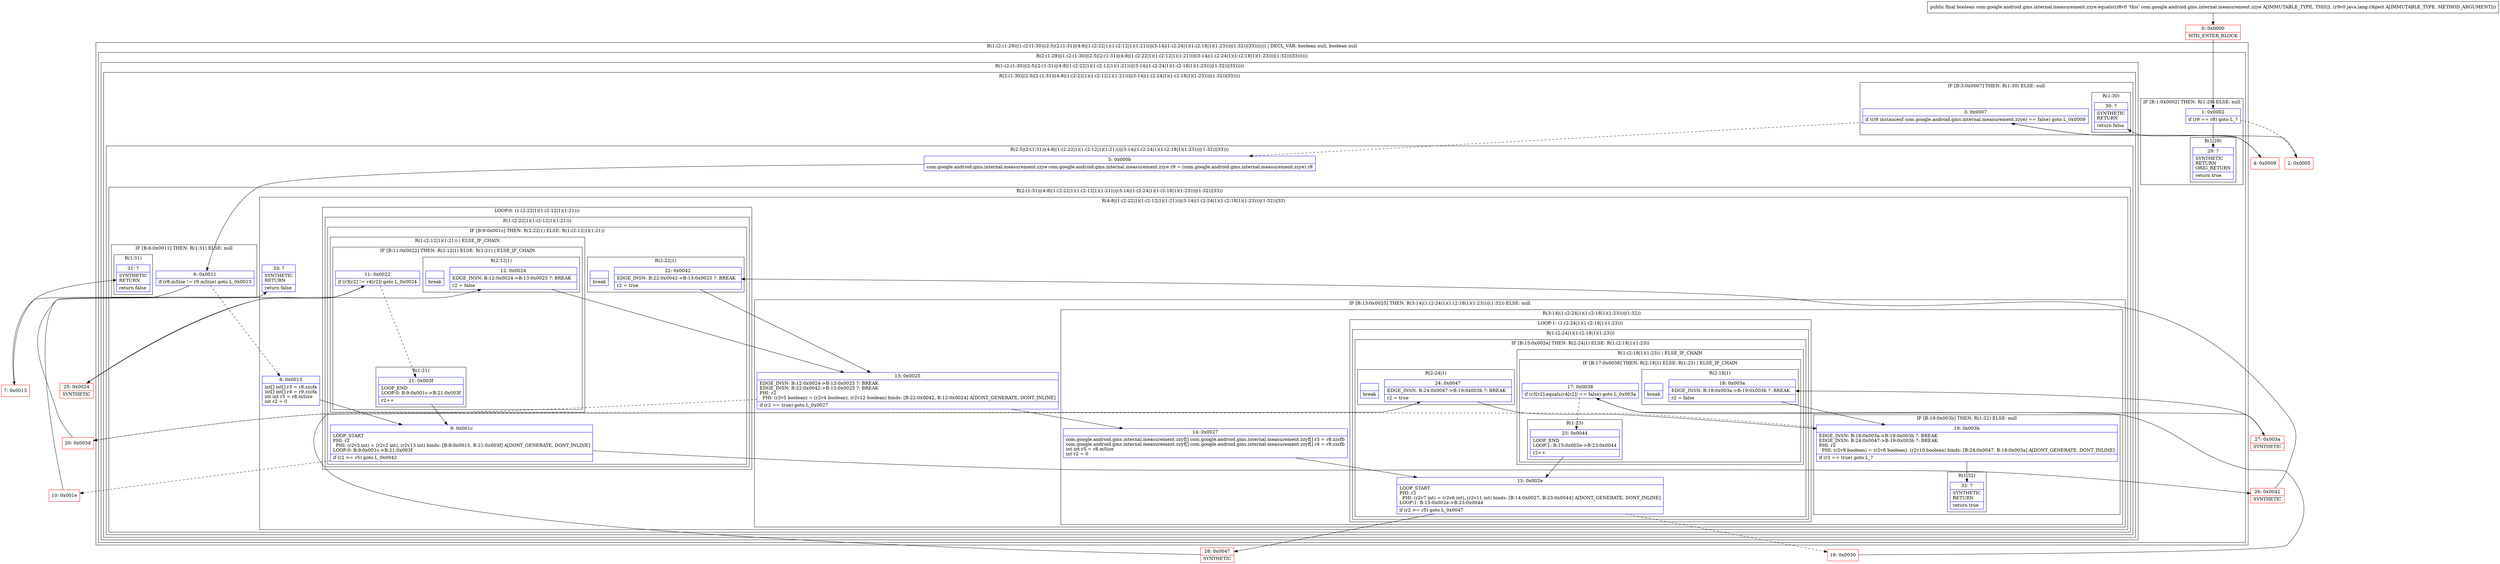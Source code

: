 digraph "CFG forcom.google.android.gms.internal.measurement.zzye.equals(Ljava\/lang\/Object;)Z" {
subgraph cluster_Region_385948589 {
label = "R(1:(2:(1:29)|(1:(2:(1:30)|(2:5|(2:(1:31)|(4:8|(1:(2:22|1)(1:(2:12|1)(1:21)))|(3:14|(1:(2:24|1)(1:(2:18|1)(1:23)))|(1:32))|33))))))) | DECL_VAR: boolean null, boolean null\l";
node [shape=record,color=blue];
subgraph cluster_Region_1019230820 {
label = "R(2:(1:29)|(1:(2:(1:30)|(2:5|(2:(1:31)|(4:8|(1:(2:22|1)(1:(2:12|1)(1:21)))|(3:14|(1:(2:24|1)(1:(2:18|1)(1:23)))|(1:32))|33))))))";
node [shape=record,color=blue];
subgraph cluster_IfRegion_512574910 {
label = "IF [B:1:0x0002] THEN: R(1:29) ELSE: null";
node [shape=record,color=blue];
Node_1 [shape=record,label="{1\:\ 0x0002|if (r9 == r8) goto L_?\l}"];
subgraph cluster_Region_1967863042 {
label = "R(1:29)";
node [shape=record,color=blue];
Node_29 [shape=record,label="{29\:\ ?|SYNTHETIC\lRETURN\lORIG_RETURN\l|return true\l}"];
}
}
subgraph cluster_Region_1787331701 {
label = "R(1:(2:(1:30)|(2:5|(2:(1:31)|(4:8|(1:(2:22|1)(1:(2:12|1)(1:21)))|(3:14|(1:(2:24|1)(1:(2:18|1)(1:23)))|(1:32))|33)))))";
node [shape=record,color=blue];
subgraph cluster_Region_1462145114 {
label = "R(2:(1:30)|(2:5|(2:(1:31)|(4:8|(1:(2:22|1)(1:(2:12|1)(1:21)))|(3:14|(1:(2:24|1)(1:(2:18|1)(1:23)))|(1:32))|33))))";
node [shape=record,color=blue];
subgraph cluster_IfRegion_594710453 {
label = "IF [B:3:0x0007] THEN: R(1:30) ELSE: null";
node [shape=record,color=blue];
Node_3 [shape=record,label="{3\:\ 0x0007|if ((r9 instanceof com.google.android.gms.internal.measurement.zzye) == false) goto L_0x0009\l}"];
subgraph cluster_Region_255679996 {
label = "R(1:30)";
node [shape=record,color=blue];
Node_30 [shape=record,label="{30\:\ ?|SYNTHETIC\lRETURN\l|return false\l}"];
}
}
subgraph cluster_Region_801975460 {
label = "R(2:5|(2:(1:31)|(4:8|(1:(2:22|1)(1:(2:12|1)(1:21)))|(3:14|(1:(2:24|1)(1:(2:18|1)(1:23)))|(1:32))|33)))";
node [shape=record,color=blue];
Node_5 [shape=record,label="{5\:\ 0x000b|com.google.android.gms.internal.measurement.zzye com.google.android.gms.internal.measurement.zzye r9 = (com.google.android.gms.internal.measurement.zzye) r9\l}"];
subgraph cluster_Region_557374274 {
label = "R(2:(1:31)|(4:8|(1:(2:22|1)(1:(2:12|1)(1:21)))|(3:14|(1:(2:24|1)(1:(2:18|1)(1:23)))|(1:32))|33))";
node [shape=record,color=blue];
subgraph cluster_IfRegion_1781434791 {
label = "IF [B:6:0x0011] THEN: R(1:31) ELSE: null";
node [shape=record,color=blue];
Node_6 [shape=record,label="{6\:\ 0x0011|if (r8.mSize != r9.mSize) goto L_0x0013\l}"];
subgraph cluster_Region_1124019071 {
label = "R(1:31)";
node [shape=record,color=blue];
Node_31 [shape=record,label="{31\:\ ?|SYNTHETIC\lRETURN\l|return false\l}"];
}
}
subgraph cluster_Region_1900266180 {
label = "R(4:8|(1:(2:22|1)(1:(2:12|1)(1:21)))|(3:14|(1:(2:24|1)(1:(2:18|1)(1:23)))|(1:32))|33)";
node [shape=record,color=blue];
Node_8 [shape=record,label="{8\:\ 0x0015|int[] int[] r3 = r8.zzcfa\lint[] int[] r4 = r9.zzcfa\lint int r5 = r8.mSize\lint r2 = 0\l}"];
subgraph cluster_LoopRegion_1975983026 {
label = "LOOP:0: (1:(2:22|1)(1:(2:12|1)(1:21)))";
node [shape=record,color=blue];
subgraph cluster_Region_284191307 {
label = "R(1:(2:22|1)(1:(2:12|1)(1:21)))";
node [shape=record,color=blue];
subgraph cluster_IfRegion_2119728122 {
label = "IF [B:9:0x001c] THEN: R(2:22|1) ELSE: R(1:(2:12|1)(1:21))";
node [shape=record,color=blue];
Node_9 [shape=record,label="{9\:\ 0x001c|LOOP_START\lPHI: r2 \l  PHI: (r2v3 int) = (r2v2 int), (r2v13 int) binds: [B:8:0x0015, B:21:0x003f] A[DONT_GENERATE, DONT_INLINE]\lLOOP:0: B:9:0x001c\-\>B:21:0x003f\l|if (r2 \>= r5) goto L_0x0042\l}"];
subgraph cluster_Region_1878748159 {
label = "R(2:22|1)";
node [shape=record,color=blue];
Node_22 [shape=record,label="{22\:\ 0x0042|EDGE_INSN: B:22:0x0042\-\>B:13:0x0025 ?: BREAK  \l|r2 = true\l}"];
Node_InsnContainer_2004173276 [shape=record,label="{|break\l}"];
}
subgraph cluster_Region_1290418334 {
label = "R(1:(2:12|1)(1:21)) | ELSE_IF_CHAIN\l";
node [shape=record,color=blue];
subgraph cluster_IfRegion_1613080040 {
label = "IF [B:11:0x0022] THEN: R(2:12|1) ELSE: R(1:21) | ELSE_IF_CHAIN\l";
node [shape=record,color=blue];
Node_11 [shape=record,label="{11\:\ 0x0022|if (r3[r2] != r4[r2]) goto L_0x0024\l}"];
subgraph cluster_Region_582781197 {
label = "R(2:12|1)";
node [shape=record,color=blue];
Node_12 [shape=record,label="{12\:\ 0x0024|EDGE_INSN: B:12:0x0024\-\>B:13:0x0025 ?: BREAK  \l|r2 = false\l}"];
Node_InsnContainer_20815930 [shape=record,label="{|break\l}"];
}
subgraph cluster_Region_300073751 {
label = "R(1:21)";
node [shape=record,color=blue];
Node_21 [shape=record,label="{21\:\ 0x003f|LOOP_END\lLOOP:0: B:9:0x001c\-\>B:21:0x003f\l|r2++\l}"];
}
}
}
}
}
}
subgraph cluster_IfRegion_302784612 {
label = "IF [B:13:0x0025] THEN: R(3:14|(1:(2:24|1)(1:(2:18|1)(1:23)))|(1:32)) ELSE: null";
node [shape=record,color=blue];
Node_13 [shape=record,label="{13\:\ 0x0025|EDGE_INSN: B:12:0x0024\-\>B:13:0x0025 ?: BREAK  \lEDGE_INSN: B:22:0x0042\-\>B:13:0x0025 ?: BREAK  \lPHI: r2 \l  PHI: (r2v5 boolean) = (r2v4 boolean), (r2v12 boolean) binds: [B:22:0x0042, B:12:0x0024] A[DONT_GENERATE, DONT_INLINE]\l|if (r2 == true) goto L_0x0027\l}"];
subgraph cluster_Region_642454921 {
label = "R(3:14|(1:(2:24|1)(1:(2:18|1)(1:23)))|(1:32))";
node [shape=record,color=blue];
Node_14 [shape=record,label="{14\:\ 0x0027|com.google.android.gms.internal.measurement.zzyf[] com.google.android.gms.internal.measurement.zzyf[] r3 = r8.zzcfb\lcom.google.android.gms.internal.measurement.zzyf[] com.google.android.gms.internal.measurement.zzyf[] r4 = r9.zzcfb\lint int r5 = r8.mSize\lint r2 = 0\l}"];
subgraph cluster_LoopRegion_1336604760 {
label = "LOOP:1: (1:(2:24|1)(1:(2:18|1)(1:23)))";
node [shape=record,color=blue];
subgraph cluster_Region_1385760763 {
label = "R(1:(2:24|1)(1:(2:18|1)(1:23)))";
node [shape=record,color=blue];
subgraph cluster_IfRegion_419115927 {
label = "IF [B:15:0x002e] THEN: R(2:24|1) ELSE: R(1:(2:18|1)(1:23))";
node [shape=record,color=blue];
Node_15 [shape=record,label="{15\:\ 0x002e|LOOP_START\lPHI: r2 \l  PHI: (r2v7 int) = (r2v6 int), (r2v11 int) binds: [B:14:0x0027, B:23:0x0044] A[DONT_GENERATE, DONT_INLINE]\lLOOP:1: B:15:0x002e\-\>B:23:0x0044\l|if (r2 \>= r5) goto L_0x0047\l}"];
subgraph cluster_Region_1792608149 {
label = "R(2:24|1)";
node [shape=record,color=blue];
Node_24 [shape=record,label="{24\:\ 0x0047|EDGE_INSN: B:24:0x0047\-\>B:19:0x003b ?: BREAK  \l|r2 = true\l}"];
Node_InsnContainer_1053381090 [shape=record,label="{|break\l}"];
}
subgraph cluster_Region_1303726431 {
label = "R(1:(2:18|1)(1:23)) | ELSE_IF_CHAIN\l";
node [shape=record,color=blue];
subgraph cluster_IfRegion_528916747 {
label = "IF [B:17:0x0038] THEN: R(2:18|1) ELSE: R(1:23) | ELSE_IF_CHAIN\l";
node [shape=record,color=blue];
Node_17 [shape=record,label="{17\:\ 0x0038|if (r3[r2].equals(r4[r2]) == false) goto L_0x003a\l}"];
subgraph cluster_Region_1090354492 {
label = "R(2:18|1)";
node [shape=record,color=blue];
Node_18 [shape=record,label="{18\:\ 0x003a|EDGE_INSN: B:18:0x003a\-\>B:19:0x003b ?: BREAK  \l|r2 = false\l}"];
Node_InsnContainer_1430585481 [shape=record,label="{|break\l}"];
}
subgraph cluster_Region_753600484 {
label = "R(1:23)";
node [shape=record,color=blue];
Node_23 [shape=record,label="{23\:\ 0x0044|LOOP_END\lLOOP:1: B:15:0x002e\-\>B:23:0x0044\l|r2++\l}"];
}
}
}
}
}
}
subgraph cluster_IfRegion_1341747973 {
label = "IF [B:19:0x003b] THEN: R(1:32) ELSE: null";
node [shape=record,color=blue];
Node_19 [shape=record,label="{19\:\ 0x003b|EDGE_INSN: B:18:0x003a\-\>B:19:0x003b ?: BREAK  \lEDGE_INSN: B:24:0x0047\-\>B:19:0x003b ?: BREAK  \lPHI: r2 \l  PHI: (r2v9 boolean) = (r2v8 boolean), (r2v10 boolean) binds: [B:24:0x0047, B:18:0x003a] A[DONT_GENERATE, DONT_INLINE]\l|if (r2 == true) goto L_?\l}"];
subgraph cluster_Region_994803033 {
label = "R(1:32)";
node [shape=record,color=blue];
Node_32 [shape=record,label="{32\:\ ?|SYNTHETIC\lRETURN\l|return true\l}"];
}
}
}
}
Node_33 [shape=record,label="{33\:\ ?|SYNTHETIC\lRETURN\l|return false\l}"];
}
}
}
}
}
}
}
Node_0 [shape=record,color=red,label="{0\:\ 0x0000|MTH_ENTER_BLOCK\l}"];
Node_2 [shape=record,color=red,label="{2\:\ 0x0005}"];
Node_4 [shape=record,color=red,label="{4\:\ 0x0009}"];
Node_7 [shape=record,color=red,label="{7\:\ 0x0013}"];
Node_10 [shape=record,color=red,label="{10\:\ 0x001e}"];
Node_16 [shape=record,color=red,label="{16\:\ 0x0030}"];
Node_20 [shape=record,color=red,label="{20\:\ 0x003d}"];
Node_25 [shape=record,color=red,label="{25\:\ 0x0024|SYNTHETIC\l}"];
Node_26 [shape=record,color=red,label="{26\:\ 0x0042|SYNTHETIC\l}"];
Node_27 [shape=record,color=red,label="{27\:\ 0x003a|SYNTHETIC\l}"];
Node_28 [shape=record,color=red,label="{28\:\ 0x0047|SYNTHETIC\l}"];
MethodNode[shape=record,label="{public final boolean com.google.android.gms.internal.measurement.zzye.equals((r8v0 'this' com.google.android.gms.internal.measurement.zzye A[IMMUTABLE_TYPE, THIS]), (r9v0 java.lang.Object A[IMMUTABLE_TYPE, METHOD_ARGUMENT])) }"];
MethodNode -> Node_0;
Node_1 -> Node_2[style=dashed];
Node_1 -> Node_29;
Node_3 -> Node_4;
Node_3 -> Node_5[style=dashed];
Node_5 -> Node_6;
Node_6 -> Node_7;
Node_6 -> Node_8[style=dashed];
Node_8 -> Node_9;
Node_9 -> Node_10[style=dashed];
Node_9 -> Node_26;
Node_22 -> Node_13;
Node_11 -> Node_21[style=dashed];
Node_11 -> Node_25;
Node_12 -> Node_13;
Node_21 -> Node_9;
Node_13 -> Node_14;
Node_13 -> Node_20[style=dashed];
Node_14 -> Node_15;
Node_15 -> Node_16[style=dashed];
Node_15 -> Node_28;
Node_24 -> Node_19;
Node_17 -> Node_23[style=dashed];
Node_17 -> Node_27;
Node_18 -> Node_19;
Node_23 -> Node_15;
Node_19 -> Node_20[style=dashed];
Node_19 -> Node_32;
Node_0 -> Node_1;
Node_2 -> Node_3;
Node_4 -> Node_30;
Node_7 -> Node_31;
Node_10 -> Node_11;
Node_16 -> Node_17;
Node_20 -> Node_33;
Node_25 -> Node_12;
Node_26 -> Node_22;
Node_27 -> Node_18;
Node_28 -> Node_24;
}

